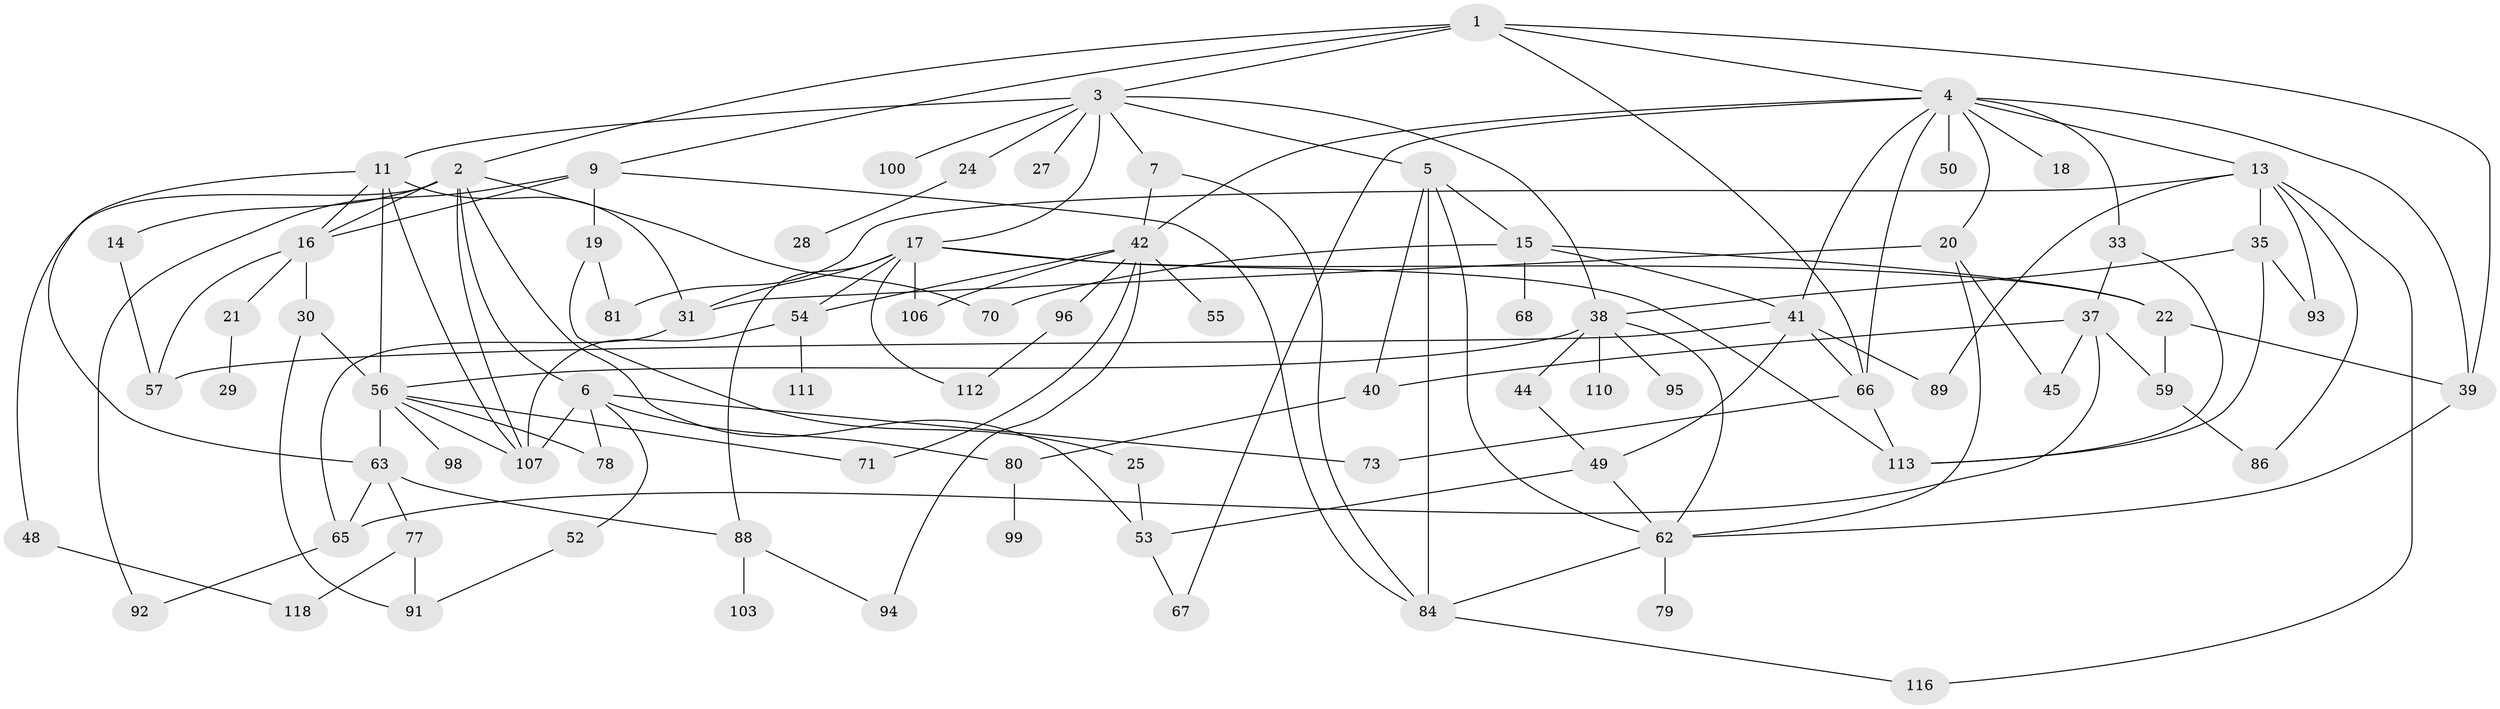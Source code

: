 // original degree distribution, {6: 0.05737704918032787, 5: 0.12295081967213115, 11: 0.00819672131147541, 2: 0.3442622950819672, 4: 0.12295081967213115, 7: 0.01639344262295082, 1: 0.1885245901639344, 3: 0.13934426229508196}
// Generated by graph-tools (version 1.1) at 2025/41/03/06/25 10:41:29]
// undirected, 82 vertices, 140 edges
graph export_dot {
graph [start="1"]
  node [color=gray90,style=filled];
  1 [super="+75"];
  2 [super="+12"];
  3 [super="+10"];
  4 [super="+23"];
  5 [super="+8"];
  6 [super="+97"];
  7 [super="+47"];
  9 [super="+34"];
  11 [super="+43"];
  13 [super="+58"];
  14;
  15;
  16 [super="+109"];
  17 [super="+122"];
  18;
  19;
  20 [super="+72"];
  21;
  22 [super="+69"];
  24 [super="+26"];
  25 [super="+60"];
  27 [super="+32"];
  28;
  29;
  30;
  31 [super="+83"];
  33 [super="+36"];
  35;
  37 [super="+105"];
  38 [super="+46"];
  39;
  40 [super="+51"];
  41 [super="+120"];
  42 [super="+64"];
  44;
  45;
  48 [super="+85"];
  49 [super="+115"];
  50 [super="+61"];
  52;
  53 [super="+101"];
  54;
  55;
  56 [super="+76"];
  57 [super="+104"];
  59 [super="+108"];
  62 [super="+87"];
  63 [super="+74"];
  65 [super="+121"];
  66 [super="+90"];
  67;
  68;
  70;
  71;
  73;
  77;
  78;
  79;
  80 [super="+82"];
  81;
  84 [super="+102"];
  86;
  88;
  89 [super="+119"];
  91;
  92;
  93;
  94;
  95;
  96;
  98;
  99;
  100;
  103;
  106;
  107 [super="+114"];
  110;
  111;
  112;
  113 [super="+117"];
  116;
  118;
  1 -- 2;
  1 -- 3;
  1 -- 4;
  1 -- 9;
  1 -- 66;
  1 -- 39;
  2 -- 6;
  2 -- 48;
  2 -- 107;
  2 -- 16;
  2 -- 53;
  2 -- 70;
  2 -- 14;
  3 -- 5;
  3 -- 7;
  3 -- 11;
  3 -- 100;
  3 -- 17;
  3 -- 38;
  3 -- 24;
  3 -- 27;
  4 -- 13;
  4 -- 18;
  4 -- 20;
  4 -- 33;
  4 -- 50;
  4 -- 39;
  4 -- 41;
  4 -- 67;
  4 -- 66;
  4 -- 42;
  5 -- 84;
  5 -- 40;
  5 -- 62;
  5 -- 15;
  6 -- 52;
  6 -- 80;
  6 -- 73;
  6 -- 78;
  6 -- 107;
  7 -- 84;
  7 -- 42;
  9 -- 19;
  9 -- 92;
  9 -- 16;
  9 -- 84;
  11 -- 56;
  11 -- 63;
  11 -- 31;
  11 -- 16;
  11 -- 107;
  13 -- 35;
  13 -- 93;
  13 -- 81;
  13 -- 116;
  13 -- 86;
  13 -- 89;
  14 -- 57;
  15 -- 22;
  15 -- 41;
  15 -- 68;
  15 -- 70;
  16 -- 21;
  16 -- 30;
  16 -- 57;
  17 -- 88;
  17 -- 106;
  17 -- 22;
  17 -- 31;
  17 -- 54;
  17 -- 112;
  17 -- 113;
  19 -- 25;
  19 -- 81;
  20 -- 31;
  20 -- 45;
  20 -- 62;
  21 -- 29;
  22 -- 39;
  22 -- 59;
  24 -- 28;
  25 -- 53;
  30 -- 91;
  30 -- 56;
  31 -- 65;
  33 -- 37;
  33 -- 113;
  35 -- 93;
  35 -- 38;
  35 -- 113;
  37 -- 40;
  37 -- 45;
  37 -- 59;
  37 -- 65;
  38 -- 44;
  38 -- 62;
  38 -- 56;
  38 -- 110;
  38 -- 95;
  39 -- 62;
  40 -- 80;
  41 -- 66;
  41 -- 89;
  41 -- 49;
  41 -- 57;
  42 -- 54;
  42 -- 55;
  42 -- 96;
  42 -- 106;
  42 -- 71;
  42 -- 94;
  44 -- 49;
  48 -- 118;
  49 -- 53;
  49 -- 62;
  52 -- 91;
  53 -- 67;
  54 -- 111;
  54 -- 107;
  56 -- 63;
  56 -- 78;
  56 -- 98;
  56 -- 107;
  56 -- 71;
  59 -- 86;
  62 -- 79;
  62 -- 84;
  63 -- 65;
  63 -- 77;
  63 -- 88;
  65 -- 92;
  66 -- 73;
  66 -- 113;
  77 -- 91;
  77 -- 118;
  80 -- 99;
  84 -- 116;
  88 -- 94;
  88 -- 103;
  96 -- 112;
}
